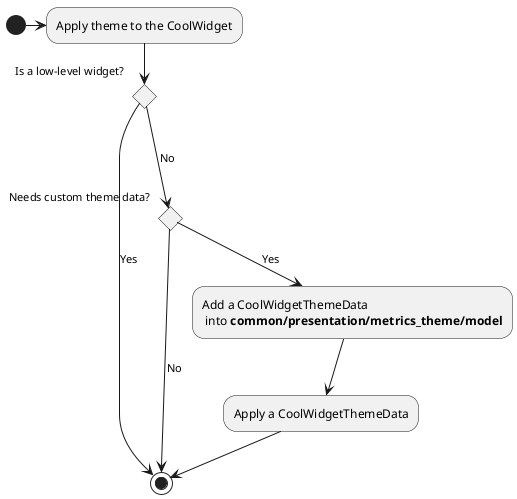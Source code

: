 @startuml apply_widget_theme_diagram
(*) -> Apply theme to the CoolWidget
if Is a low-level widget? then
--> [Yes] (*)
else
---> [No] if Needs custom theme data? then
--> [Yes] Add a CoolWidgetThemeData \n into **common/presentation/metrics_theme/model**
--> Apply a CoolWidgetThemeData
--> (*)
else
--> [No] (*)
endif
@enduml
